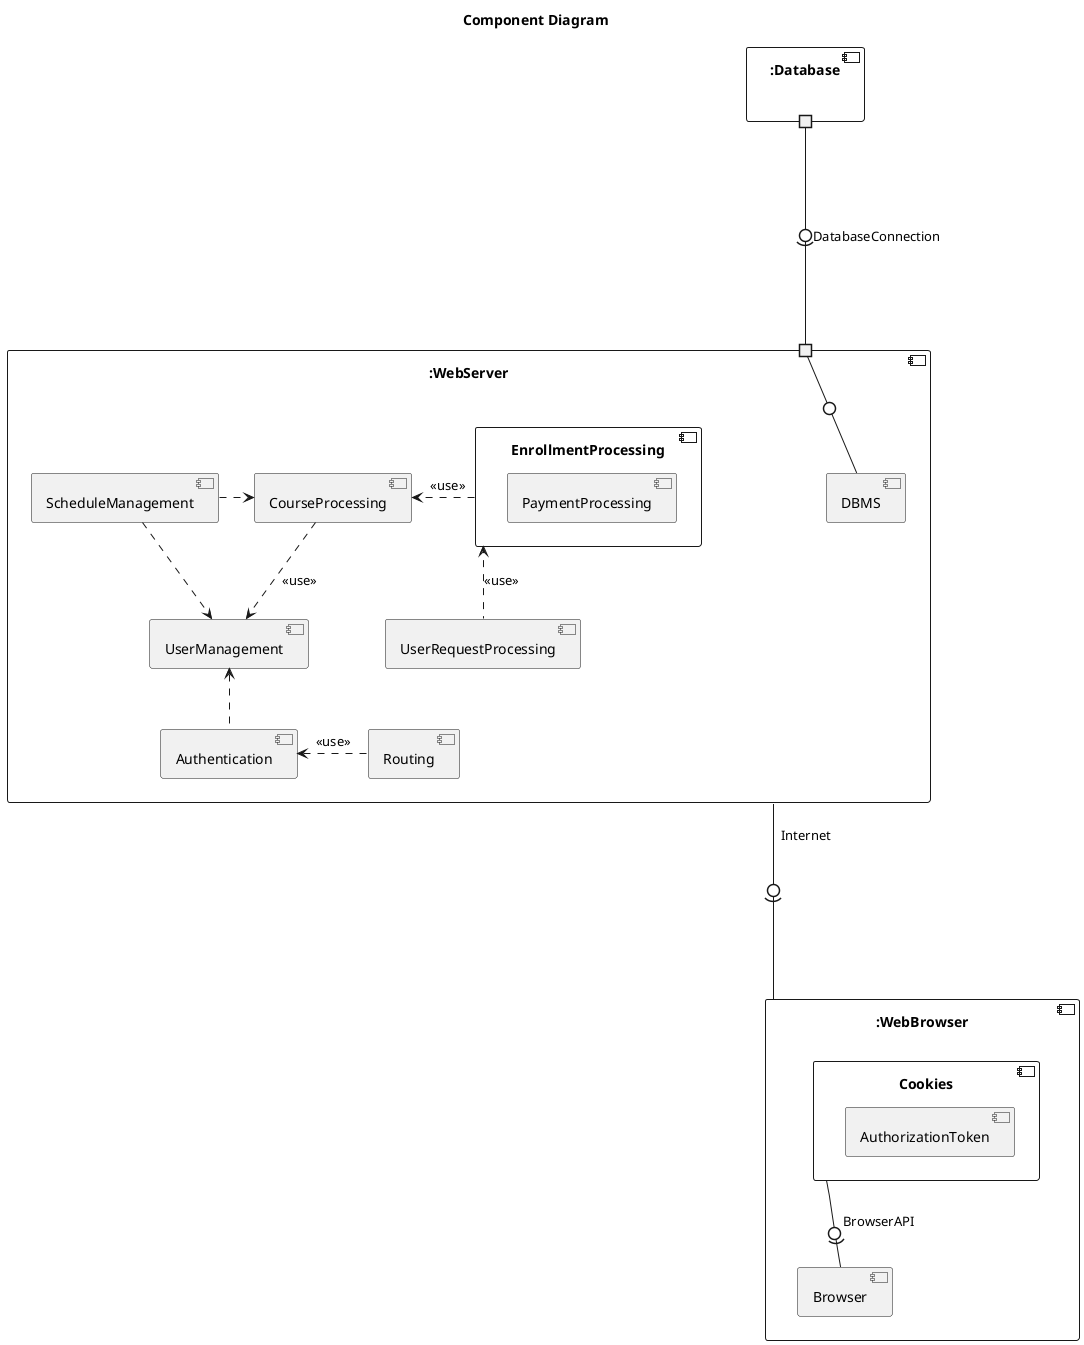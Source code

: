 @startuml
skinparam {
    monochrome true
    defaultFontName Sarabun
}

title Component Diagram

component :Database as db {
    portout " " as dbConnectorPort
}

component :WebServer as ws {
    portin " " as wsServerConnectorPort

    [DBMS]
    [Authentication]
    [UserManagement]
    [ScheduleManagement]
    [Routing]

    component EnrollmentProcessing  {
        [PaymentProcessing]
    }

    [UserRequestProcessing]
    [CourseProcessing]

    UserManagement <.. Authentication
    UserManagement <.left. CourseProcessing: <<use>>
    UserManagement <.up. ScheduleManagement

    Authentication <.right. Routing: <<use>>

    CourseProcessing <.left. ScheduleManagement
    CourseProcessing <.left. EnrollmentProcessing: <<use>>

    EnrollmentProcessing <.. UserRequestProcessing: <<use>>

    DBMS -0- wsServerConnectorPort
}

component :WebBrowser as wb {
    [Browser]

    component Cookies {
        [AuthorizationToken]
    }

    Cookies -0)- Browser: BrowserAPI
}

dbConnectorPort --0)-- wsServerConnectorPort: DatabaseConnection
ws ---0)--- wb: Internet
@enduml
